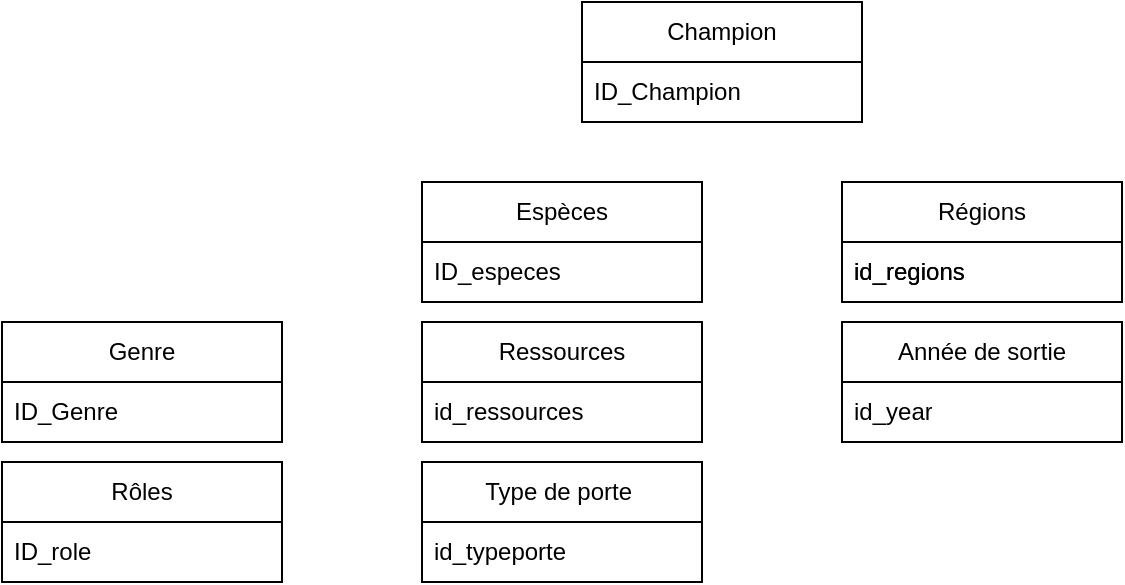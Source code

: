 <mxfile version="24.7.16">
  <diagram name="Page-1" id="c-F5hVY0F8XO6PVyLp9-">
    <mxGraphModel dx="1050" dy="565" grid="1" gridSize="10" guides="1" tooltips="1" connect="1" arrows="1" fold="1" page="1" pageScale="1" pageWidth="827" pageHeight="1169" math="0" shadow="0">
      <root>
        <mxCell id="0" />
        <mxCell id="1" parent="0" />
        <mxCell id="3BgDYzMOGQp0ZmjzHMMU-1" value="Champion" style="swimlane;fontStyle=0;childLayout=stackLayout;horizontal=1;startSize=30;horizontalStack=0;resizeParent=1;resizeParentMax=0;resizeLast=0;collapsible=1;marginBottom=0;whiteSpace=wrap;html=1;" vertex="1" parent="1">
          <mxGeometry x="330" y="20" width="140" height="60" as="geometry" />
        </mxCell>
        <mxCell id="3BgDYzMOGQp0ZmjzHMMU-2" value="ID_Champion" style="text;strokeColor=none;fillColor=none;align=left;verticalAlign=middle;spacingLeft=4;spacingRight=4;overflow=hidden;points=[[0,0.5],[1,0.5]];portConstraint=eastwest;rotatable=0;whiteSpace=wrap;html=1;" vertex="1" parent="3BgDYzMOGQp0ZmjzHMMU-1">
          <mxGeometry y="30" width="140" height="30" as="geometry" />
        </mxCell>
        <mxCell id="3BgDYzMOGQp0ZmjzHMMU-6" value="Genre" style="swimlane;fontStyle=0;childLayout=stackLayout;horizontal=1;startSize=30;horizontalStack=0;resizeParent=1;resizeParentMax=0;resizeLast=0;collapsible=1;marginBottom=0;whiteSpace=wrap;html=1;" vertex="1" parent="1">
          <mxGeometry x="40" y="180" width="140" height="60" as="geometry" />
        </mxCell>
        <mxCell id="3BgDYzMOGQp0ZmjzHMMU-7" value="ID_Genre" style="text;strokeColor=none;fillColor=none;align=left;verticalAlign=middle;spacingLeft=4;spacingRight=4;overflow=hidden;points=[[0,0.5],[1,0.5]];portConstraint=eastwest;rotatable=0;whiteSpace=wrap;html=1;" vertex="1" parent="1">
          <mxGeometry x="40" y="210" width="140" height="30" as="geometry" />
        </mxCell>
        <mxCell id="3BgDYzMOGQp0ZmjzHMMU-12" value="Rôles" style="swimlane;fontStyle=0;childLayout=stackLayout;horizontal=1;startSize=30;horizontalStack=0;resizeParent=1;resizeParentMax=0;resizeLast=0;collapsible=1;marginBottom=0;whiteSpace=wrap;html=1;" vertex="1" parent="1">
          <mxGeometry x="40" y="250" width="140" height="60" as="geometry" />
        </mxCell>
        <mxCell id="3BgDYzMOGQp0ZmjzHMMU-13" value="ID_role" style="text;strokeColor=none;fillColor=none;align=left;verticalAlign=middle;spacingLeft=4;spacingRight=4;overflow=hidden;points=[[0,0.5],[1,0.5]];portConstraint=eastwest;rotatable=0;whiteSpace=wrap;html=1;" vertex="1" parent="1">
          <mxGeometry x="40" y="280" width="140" height="30" as="geometry" />
        </mxCell>
        <mxCell id="3BgDYzMOGQp0ZmjzHMMU-14" value="Espèces" style="swimlane;fontStyle=0;childLayout=stackLayout;horizontal=1;startSize=30;horizontalStack=0;resizeParent=1;resizeParentMax=0;resizeLast=0;collapsible=1;marginBottom=0;whiteSpace=wrap;html=1;" vertex="1" parent="1">
          <mxGeometry x="250" y="110" width="140" height="60" as="geometry" />
        </mxCell>
        <mxCell id="3BgDYzMOGQp0ZmjzHMMU-15" value="ID_especes" style="text;strokeColor=none;fillColor=none;align=left;verticalAlign=middle;spacingLeft=4;spacingRight=4;overflow=hidden;points=[[0,0.5],[1,0.5]];portConstraint=eastwest;rotatable=0;whiteSpace=wrap;html=1;" vertex="1" parent="1">
          <mxGeometry x="250" y="140" width="140" height="30" as="geometry" />
        </mxCell>
        <mxCell id="3BgDYzMOGQp0ZmjzHMMU-16" value="Ressources" style="swimlane;fontStyle=0;childLayout=stackLayout;horizontal=1;startSize=30;horizontalStack=0;resizeParent=1;resizeParentMax=0;resizeLast=0;collapsible=1;marginBottom=0;whiteSpace=wrap;html=1;" vertex="1" parent="1">
          <mxGeometry x="250" y="180" width="140" height="60" as="geometry" />
        </mxCell>
        <mxCell id="3BgDYzMOGQp0ZmjzHMMU-17" value="id_ressources" style="text;strokeColor=none;fillColor=none;align=left;verticalAlign=middle;spacingLeft=4;spacingRight=4;overflow=hidden;points=[[0,0.5],[1,0.5]];portConstraint=eastwest;rotatable=0;whiteSpace=wrap;html=1;" vertex="1" parent="1">
          <mxGeometry x="250" y="210" width="140" height="30" as="geometry" />
        </mxCell>
        <mxCell id="3BgDYzMOGQp0ZmjzHMMU-20" value="Type de porte&amp;nbsp;" style="swimlane;fontStyle=0;childLayout=stackLayout;horizontal=1;startSize=30;horizontalStack=0;resizeParent=1;resizeParentMax=0;resizeLast=0;collapsible=1;marginBottom=0;whiteSpace=wrap;html=1;" vertex="1" parent="1">
          <mxGeometry x="250" y="250" width="140" height="60" as="geometry" />
        </mxCell>
        <mxCell id="3BgDYzMOGQp0ZmjzHMMU-21" value="id_typeporte" style="text;strokeColor=none;fillColor=none;align=left;verticalAlign=middle;spacingLeft=4;spacingRight=4;overflow=hidden;points=[[0,0.5],[1,0.5]];portConstraint=eastwest;rotatable=0;whiteSpace=wrap;html=1;" vertex="1" parent="1">
          <mxGeometry x="250" y="280" width="140" height="30" as="geometry" />
        </mxCell>
        <mxCell id="3BgDYzMOGQp0ZmjzHMMU-22" value="Régions" style="swimlane;fontStyle=0;childLayout=stackLayout;horizontal=1;startSize=30;horizontalStack=0;resizeParent=1;resizeParentMax=0;resizeLast=0;collapsible=1;marginBottom=0;whiteSpace=wrap;html=1;" vertex="1" parent="1">
          <mxGeometry x="460" y="110" width="140" height="60" as="geometry" />
        </mxCell>
        <mxCell id="3BgDYzMOGQp0ZmjzHMMU-24" value="id_regions" style="text;strokeColor=none;fillColor=none;align=left;verticalAlign=middle;spacingLeft=4;spacingRight=4;overflow=hidden;points=[[0,0.5],[1,0.5]];portConstraint=eastwest;rotatable=0;whiteSpace=wrap;html=1;" vertex="1" parent="3BgDYzMOGQp0ZmjzHMMU-22">
          <mxGeometry y="30" width="140" height="30" as="geometry" />
        </mxCell>
        <mxCell id="3BgDYzMOGQp0ZmjzHMMU-23" value="id_regions" style="text;strokeColor=none;fillColor=none;align=left;verticalAlign=middle;spacingLeft=4;spacingRight=4;overflow=hidden;points=[[0,0.5],[1,0.5]];portConstraint=eastwest;rotatable=0;whiteSpace=wrap;html=1;" vertex="1" parent="1">
          <mxGeometry x="460" y="140" width="140" height="30" as="geometry" />
        </mxCell>
        <mxCell id="3BgDYzMOGQp0ZmjzHMMU-25" value="Année de sortie" style="swimlane;fontStyle=0;childLayout=stackLayout;horizontal=1;startSize=30;horizontalStack=0;resizeParent=1;resizeParentMax=0;resizeLast=0;collapsible=1;marginBottom=0;whiteSpace=wrap;html=1;" vertex="1" parent="1">
          <mxGeometry x="460" y="180" width="140" height="60" as="geometry" />
        </mxCell>
        <mxCell id="3BgDYzMOGQp0ZmjzHMMU-26" value="id_year" style="text;strokeColor=none;fillColor=none;align=left;verticalAlign=middle;spacingLeft=4;spacingRight=4;overflow=hidden;points=[[0,0.5],[1,0.5]];portConstraint=eastwest;rotatable=0;whiteSpace=wrap;html=1;" vertex="1" parent="3BgDYzMOGQp0ZmjzHMMU-25">
          <mxGeometry y="30" width="140" height="30" as="geometry" />
        </mxCell>
      </root>
    </mxGraphModel>
  </diagram>
</mxfile>
